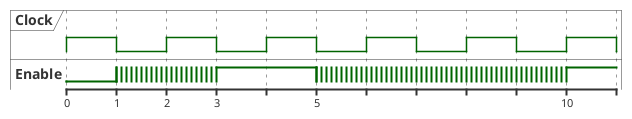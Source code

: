 @startuml
clock "Clock" as C with period 2
binary "Enable" as EN

@0
EN is low

@1
EN is {1,0}

@3
EN is 1

@5
EN is {low,high}

@10
EN is high

@enduml